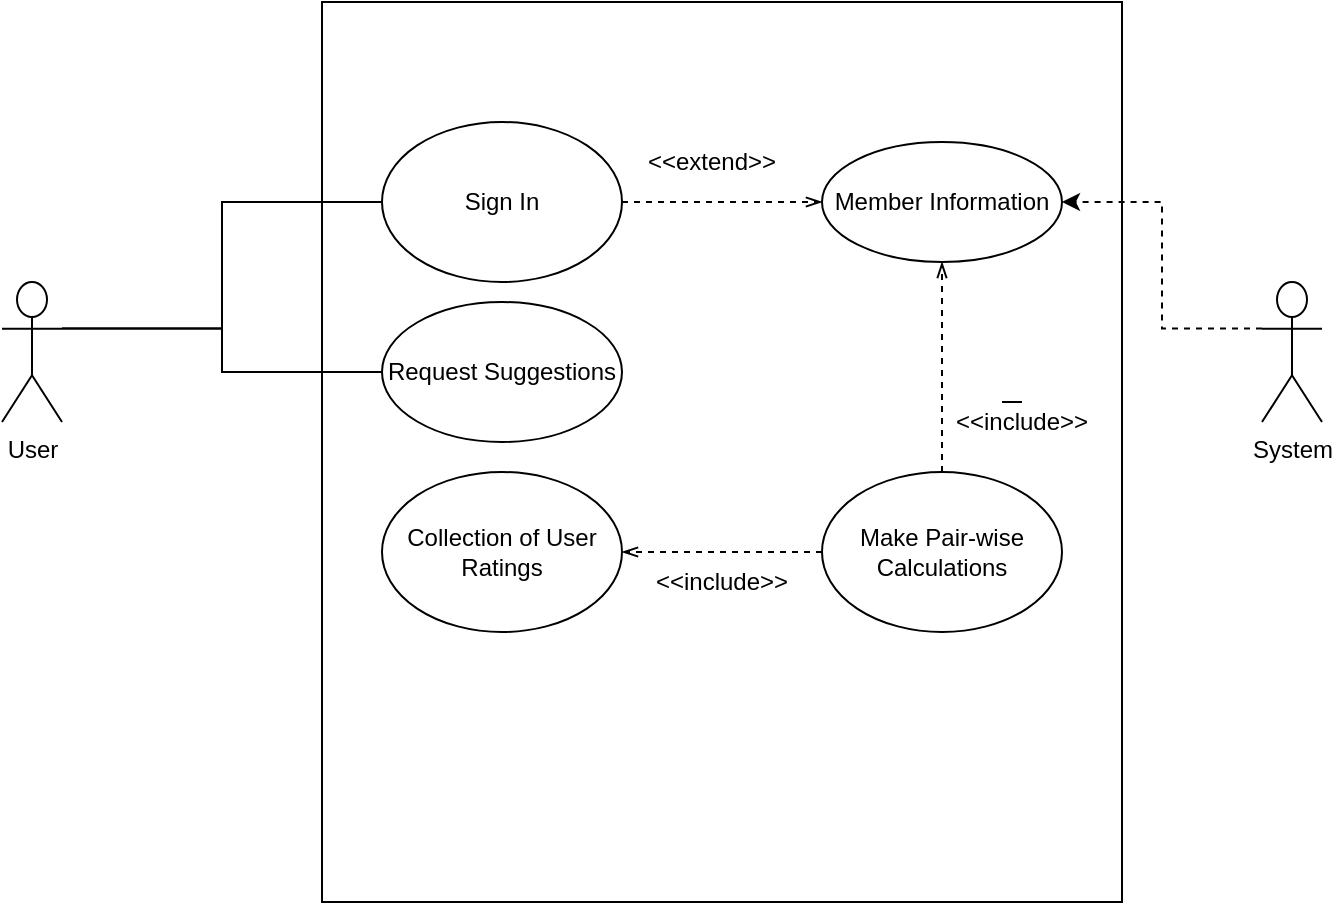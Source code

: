 <mxfile version="14.5.1" type="device"><diagram id="oBY01hFh_Y0si0MF_18P" name="Page-1"><mxGraphModel dx="1086" dy="806" grid="1" gridSize="10" guides="1" tooltips="1" connect="1" arrows="1" fold="1" page="1" pageScale="1" pageWidth="850" pageHeight="1100" math="0" shadow="0"><root><mxCell id="0"/><mxCell id="1" parent="0"/><mxCell id="F0FWTcqqP-ZbduMktQLS-1" value="" style="rounded=0;whiteSpace=wrap;html=1;" parent="1" vertex="1"><mxGeometry x="250" y="60" width="400" height="450" as="geometry"/></mxCell><mxCell id="F0FWTcqqP-ZbduMktQLS-7" style="edgeStyle=orthogonalEdgeStyle;rounded=0;orthogonalLoop=1;jettySize=auto;html=1;exitX=1;exitY=0.333;exitDx=0;exitDy=0;exitPerimeter=0;entryX=0;entryY=0.5;entryDx=0;entryDy=0;endArrow=none;endFill=0;" parent="1" source="F0FWTcqqP-ZbduMktQLS-2" target="F0FWTcqqP-ZbduMktQLS-6" edge="1"><mxGeometry relative="1" as="geometry"/></mxCell><mxCell id="F0FWTcqqP-ZbduMktQLS-30" style="edgeStyle=orthogonalEdgeStyle;rounded=0;orthogonalLoop=1;jettySize=auto;html=1;exitX=1;exitY=0.333;exitDx=0;exitDy=0;exitPerimeter=0;entryX=0;entryY=0.5;entryDx=0;entryDy=0;startArrow=none;startFill=0;endArrow=none;endFill=0;" parent="1" source="F0FWTcqqP-ZbduMktQLS-2" target="F0FWTcqqP-ZbduMktQLS-29" edge="1"><mxGeometry relative="1" as="geometry"/></mxCell><mxCell id="F0FWTcqqP-ZbduMktQLS-2" value="User" style="shape=umlActor;verticalLabelPosition=bottom;verticalAlign=top;html=1;outlineConnect=0;" parent="1" vertex="1"><mxGeometry x="90" y="200" width="30" height="70" as="geometry"/></mxCell><mxCell id="F0FWTcqqP-ZbduMktQLS-6" value="Request Suggestions" style="ellipse;whiteSpace=wrap;html=1;" parent="1" vertex="1"><mxGeometry x="280" y="210" width="120" height="70" as="geometry"/></mxCell><mxCell id="F0FWTcqqP-ZbduMktQLS-8" value="Member Information" style="ellipse;whiteSpace=wrap;html=1;" parent="1" vertex="1"><mxGeometry x="500" y="130" width="120" height="60" as="geometry"/></mxCell><mxCell id="F0FWTcqqP-ZbduMktQLS-16" style="edgeStyle=orthogonalEdgeStyle;rounded=0;orthogonalLoop=1;jettySize=auto;html=1;exitX=0;exitY=0.5;exitDx=0;exitDy=0;entryX=1;entryY=0.5;entryDx=0;entryDy=0;endArrow=openThin;endFill=0;startArrow=none;startFill=0;dashed=1;" parent="1" source="F0FWTcqqP-ZbduMktQLS-13" target="F0FWTcqqP-ZbduMktQLS-15" edge="1"><mxGeometry relative="1" as="geometry"/></mxCell><mxCell id="F0FWTcqqP-ZbduMktQLS-37" style="edgeStyle=orthogonalEdgeStyle;rounded=0;orthogonalLoop=1;jettySize=auto;html=1;exitX=0.5;exitY=0;exitDx=0;exitDy=0;dashed=1;startArrow=none;startFill=0;endArrow=openThin;endFill=0;" parent="1" source="F0FWTcqqP-ZbduMktQLS-13" target="F0FWTcqqP-ZbduMktQLS-8" edge="1"><mxGeometry relative="1" as="geometry"/></mxCell><mxCell id="F0FWTcqqP-ZbduMktQLS-13" value="Make Pair-wise Calculations" style="ellipse;whiteSpace=wrap;html=1;" parent="1" vertex="1"><mxGeometry x="500" y="295" width="120" height="80" as="geometry"/></mxCell><mxCell id="F0FWTcqqP-ZbduMktQLS-15" value="Collection of User Ratings" style="ellipse;whiteSpace=wrap;html=1;" parent="1" vertex="1"><mxGeometry x="280" y="295" width="120" height="80" as="geometry"/></mxCell><mxCell id="F0FWTcqqP-ZbduMktQLS-20" value="&amp;lt;&amp;lt;include&amp;gt;&amp;gt;" style="text;html=1;strokeColor=none;fillColor=none;align=center;verticalAlign=middle;whiteSpace=wrap;rounded=0;" parent="1" vertex="1"><mxGeometry x="430" y="340" width="40" height="20" as="geometry"/></mxCell><mxCell id="F0FWTcqqP-ZbduMktQLS-23" value="&amp;lt;&amp;lt;include&amp;gt;&amp;gt;" style="text;html=1;strokeColor=none;fillColor=none;align=center;verticalAlign=middle;whiteSpace=wrap;rounded=0;" parent="1" vertex="1"><mxGeometry x="580" y="260" width="40" height="20" as="geometry"/></mxCell><mxCell id="F0FWTcqqP-ZbduMktQLS-25" style="edgeStyle=orthogonalEdgeStyle;rounded=0;orthogonalLoop=1;jettySize=auto;html=1;exitX=0.5;exitY=1;exitDx=0;exitDy=0;" parent="1" edge="1"><mxGeometry relative="1" as="geometry"><mxPoint x="600" y="330" as="sourcePoint"/><mxPoint x="600" y="330" as="targetPoint"/></mxGeometry></mxCell><mxCell id="F0FWTcqqP-ZbduMktQLS-33" style="edgeStyle=orthogonalEdgeStyle;rounded=0;orthogonalLoop=1;jettySize=auto;html=1;exitX=1;exitY=0.5;exitDx=0;exitDy=0;entryX=0;entryY=0.5;entryDx=0;entryDy=0;startArrow=none;startFill=0;endArrow=openThin;endFill=0;dashed=1;" parent="1" source="F0FWTcqqP-ZbduMktQLS-29" target="F0FWTcqqP-ZbduMktQLS-8" edge="1"><mxGeometry relative="1" as="geometry"><Array as="points"><mxPoint x="460" y="160"/><mxPoint x="460" y="160"/></Array></mxGeometry></mxCell><mxCell id="F0FWTcqqP-ZbduMktQLS-29" value="Sign In" style="ellipse;whiteSpace=wrap;html=1;" parent="1" vertex="1"><mxGeometry x="280" y="120" width="120" height="80" as="geometry"/></mxCell><mxCell id="F0FWTcqqP-ZbduMktQLS-31" style="edgeStyle=orthogonalEdgeStyle;rounded=0;orthogonalLoop=1;jettySize=auto;html=1;exitX=0.5;exitY=1;exitDx=0;exitDy=0;startArrow=none;startFill=0;endArrow=none;endFill=0;" parent="1" source="F0FWTcqqP-ZbduMktQLS-23" target="F0FWTcqqP-ZbduMktQLS-23" edge="1"><mxGeometry relative="1" as="geometry"/></mxCell><mxCell id="F0FWTcqqP-ZbduMktQLS-32" style="edgeStyle=orthogonalEdgeStyle;rounded=0;orthogonalLoop=1;jettySize=auto;html=1;exitX=0.5;exitY=0;exitDx=0;exitDy=0;entryX=0.25;entryY=0;entryDx=0;entryDy=0;startArrow=none;startFill=0;endArrow=none;endFill=0;" parent="1" source="F0FWTcqqP-ZbduMktQLS-23" target="F0FWTcqqP-ZbduMktQLS-23" edge="1"><mxGeometry relative="1" as="geometry"/></mxCell><mxCell id="F0FWTcqqP-ZbduMktQLS-36" value="&amp;lt;&amp;lt;extend&amp;gt;&amp;gt;" style="text;html=1;strokeColor=none;fillColor=none;align=center;verticalAlign=middle;whiteSpace=wrap;rounded=0;" parent="1" vertex="1"><mxGeometry x="425" y="130" width="40" height="20" as="geometry"/></mxCell><mxCell id="gH6vVi6aCYKkFh93ErvX-2" style="edgeStyle=orthogonalEdgeStyle;rounded=0;orthogonalLoop=1;jettySize=auto;html=1;exitX=0;exitY=0.333;exitDx=0;exitDy=0;exitPerimeter=0;entryX=1;entryY=0.5;entryDx=0;entryDy=0;dashed=1;" edge="1" parent="1" source="gH6vVi6aCYKkFh93ErvX-1" target="F0FWTcqqP-ZbduMktQLS-8"><mxGeometry relative="1" as="geometry"/></mxCell><mxCell id="gH6vVi6aCYKkFh93ErvX-1" value="System" style="shape=umlActor;verticalLabelPosition=bottom;verticalAlign=top;html=1;outlineConnect=0;" vertex="1" parent="1"><mxGeometry x="720" y="200" width="30" height="70" as="geometry"/></mxCell></root></mxGraphModel></diagram></mxfile>